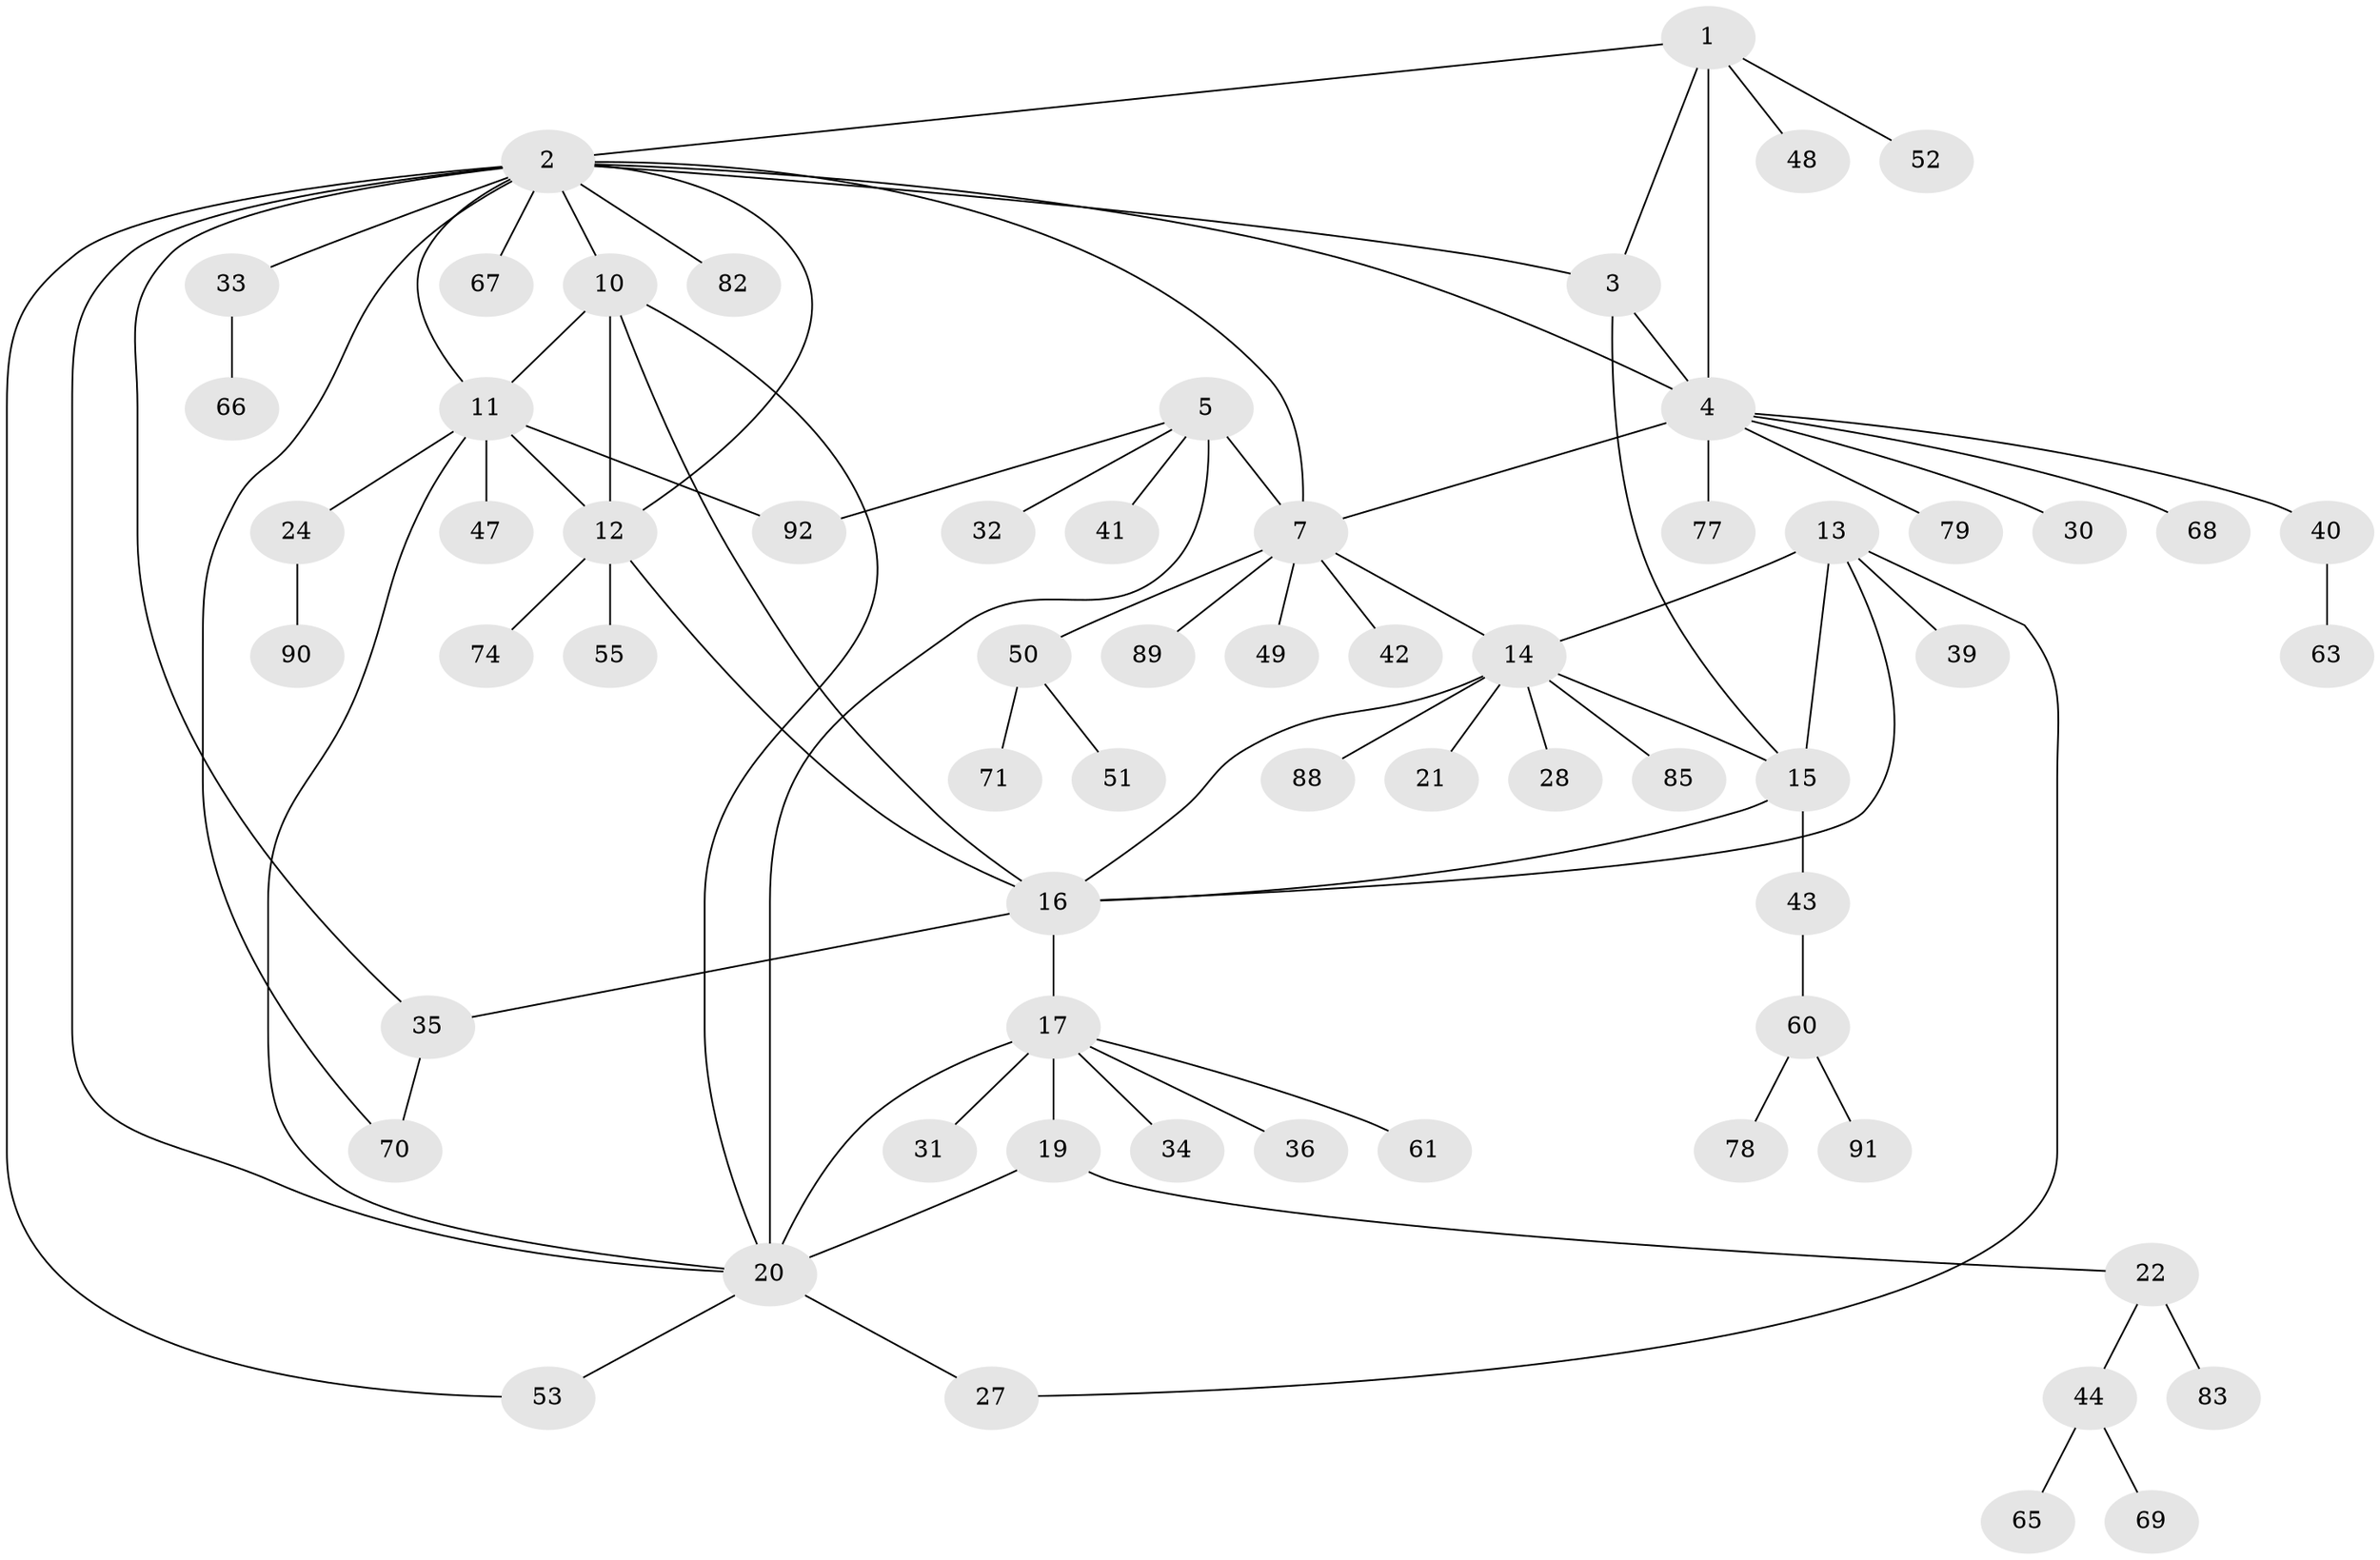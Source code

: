 // Generated by graph-tools (version 1.1) at 2025/52/02/27/25 19:52:20]
// undirected, 64 vertices, 86 edges
graph export_dot {
graph [start="1"]
  node [color=gray90,style=filled];
  1;
  2 [super="+9"];
  3;
  4 [super="+23"];
  5 [super="+6"];
  7 [super="+8"];
  10;
  11 [super="+46"];
  12 [super="+38"];
  13 [super="+57"];
  14 [super="+86"];
  15 [super="+76"];
  16 [super="+25"];
  17 [super="+18"];
  19 [super="+29"];
  20 [super="+58"];
  21;
  22 [super="+26"];
  24 [super="+87"];
  27;
  28;
  30 [super="+54"];
  31;
  32;
  33 [super="+64"];
  34 [super="+37"];
  35 [super="+59"];
  36;
  39;
  40;
  41;
  42;
  43;
  44 [super="+45"];
  47 [super="+72"];
  48;
  49;
  50 [super="+62"];
  51 [super="+56"];
  52 [super="+84"];
  53;
  55;
  60 [super="+80"];
  61;
  63;
  65;
  66;
  67 [super="+73"];
  68 [super="+81"];
  69;
  70;
  71 [super="+75"];
  74;
  77;
  78;
  79;
  82;
  83;
  85;
  88;
  89;
  90;
  91;
  92;
  1 -- 2;
  1 -- 3;
  1 -- 4;
  1 -- 48;
  1 -- 52;
  2 -- 3;
  2 -- 4;
  2 -- 20;
  2 -- 70;
  2 -- 33;
  2 -- 35;
  2 -- 67;
  2 -- 7;
  2 -- 10;
  2 -- 11;
  2 -- 12;
  2 -- 82;
  2 -- 53;
  3 -- 4;
  3 -- 15;
  4 -- 30;
  4 -- 40;
  4 -- 68;
  4 -- 7;
  4 -- 77;
  4 -- 79;
  5 -- 7 [weight=4];
  5 -- 20;
  5 -- 41;
  5 -- 92;
  5 -- 32;
  7 -- 42;
  7 -- 14;
  7 -- 49;
  7 -- 50;
  7 -- 89;
  10 -- 11;
  10 -- 12;
  10 -- 20;
  10 -- 16;
  11 -- 12;
  11 -- 24;
  11 -- 47;
  11 -- 20;
  11 -- 92;
  12 -- 16;
  12 -- 55;
  12 -- 74;
  13 -- 14;
  13 -- 15;
  13 -- 16;
  13 -- 27;
  13 -- 39;
  14 -- 15;
  14 -- 16;
  14 -- 21;
  14 -- 28;
  14 -- 85;
  14 -- 88;
  15 -- 16;
  15 -- 43;
  16 -- 35;
  16 -- 17;
  17 -- 19 [weight=2];
  17 -- 20 [weight=2];
  17 -- 34;
  17 -- 61;
  17 -- 36;
  17 -- 31;
  19 -- 20;
  19 -- 22;
  20 -- 27;
  20 -- 53;
  22 -- 83;
  22 -- 44;
  24 -- 90;
  33 -- 66;
  35 -- 70;
  40 -- 63;
  43 -- 60;
  44 -- 65;
  44 -- 69;
  50 -- 51;
  50 -- 71;
  60 -- 78;
  60 -- 91;
}
